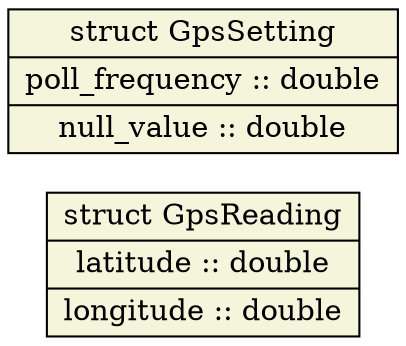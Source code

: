 digraph "gps_sensor" {
node [style=filled, shape=record];
edge [arrowsize=0.5];
rankdir=LR
node [fillcolor=beige];
GpsReading [label="struct GpsReading|<field_latitude>latitude :: double|<field_longitude>longitude :: double"];
node [fillcolor=beige];
GpsSetting [label="struct GpsSetting|<field_poll_frequency>poll_frequency :: double|<field_null_value>null_value :: double"];
}
